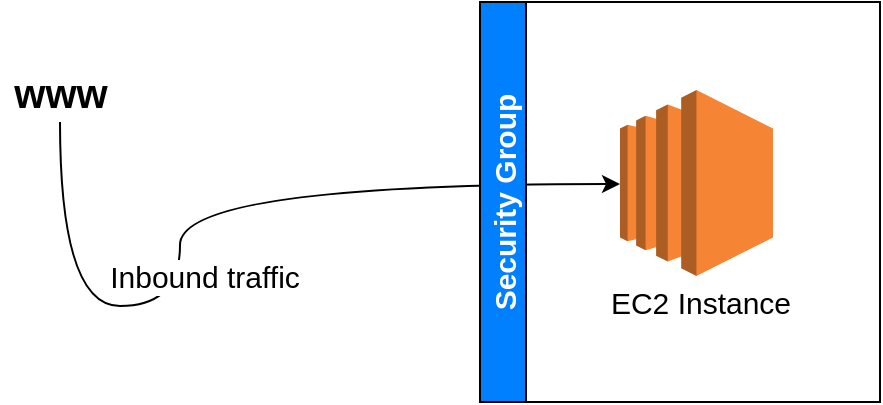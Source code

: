 <mxfile version="16.6.4" type="device" pages="2"><diagram id="9cvdPV-Eg_uW34NrU__C" name="security-group-introduction"><mxGraphModel dx="756" dy="1126" grid="1" gridSize="10" guides="1" tooltips="1" connect="1" arrows="1" fold="1" page="1" pageScale="1" pageWidth="850" pageHeight="1100" math="0" shadow="0"><root><mxCell id="0"/><mxCell id="1" parent="0"/><mxCell id="MTmul5FB97pCPTWm5j6V-7" style="edgeStyle=orthogonalEdgeStyle;rounded=0;orthogonalLoop=1;jettySize=auto;html=1;fontSize=15;curved=1;fontFamily=Helvetica;" parent="1" source="MTmul5FB97pCPTWm5j6V-1" target="MTmul5FB97pCPTWm5j6V-2" edge="1"><mxGeometry relative="1" as="geometry"><Array as="points"><mxPoint x="270" y="352"/><mxPoint x="270" y="291"/></Array></mxGeometry></mxCell><mxCell id="MTmul5FB97pCPTWm5j6V-8" value="Inbound traffic" style="edgeLabel;html=1;align=center;verticalAlign=middle;resizable=0;points=[];fontSize=15;fontFamily=Helvetica;" parent="MTmul5FB97pCPTWm5j6V-7" vertex="1" connectable="0"><mxGeometry x="-0.228" y="-12" relative="1" as="geometry"><mxPoint as="offset"/></mxGeometry></mxCell><mxCell id="MTmul5FB97pCPTWm5j6V-1" value="&lt;b style=&quot;font-size: 20px;&quot;&gt;&lt;font style=&quot;font-size: 20px;&quot;&gt;www&lt;/font&gt;&lt;/b&gt;" style="text;html=1;align=center;verticalAlign=middle;resizable=0;points=[];autosize=1;strokeColor=none;fillColor=none;fontSize=20;fontFamily=Helvetica;" parent="1" vertex="1"><mxGeometry x="180" y="230" width="60" height="30" as="geometry"/></mxCell><mxCell id="MTmul5FB97pCPTWm5j6V-6" value="Security Group" style="swimlane;horizontal=0;fontSize=15;fillColor=#007FFF;fontFamily=Helvetica;fontColor=#FFFFFF;" parent="1" vertex="1"><mxGeometry x="420" y="200" width="200" height="200" as="geometry"/></mxCell><mxCell id="MTmul5FB97pCPTWm5j6V-5" value="" style="group;fontFamily=Helvetica;" parent="MTmul5FB97pCPTWm5j6V-6" vertex="1" connectable="0"><mxGeometry x="55" y="44" width="115" height="116" as="geometry"/></mxCell><mxCell id="MTmul5FB97pCPTWm5j6V-2" value="" style="outlineConnect=0;dashed=0;verticalLabelPosition=bottom;verticalAlign=top;align=center;html=1;shape=mxgraph.aws3.ec2;fillColor=#F58534;gradientColor=none;fontSize=20;fontFamily=Helvetica;" parent="MTmul5FB97pCPTWm5j6V-5" vertex="1"><mxGeometry x="15" width="76.5" height="93" as="geometry"/></mxCell><mxCell id="MTmul5FB97pCPTWm5j6V-3" value="EC2 Instance" style="text;html=1;align=center;verticalAlign=middle;resizable=0;points=[];autosize=1;strokeColor=none;fillColor=none;fontSize=15;fontFamily=Helvetica;" parent="MTmul5FB97pCPTWm5j6V-5" vertex="1"><mxGeometry y="96" width="110" height="20" as="geometry"/></mxCell></root></mxGraphModel></diagram><diagram id="5w3kEgMPeXPqOCH1W6hg" name="security-group-diagram"><mxGraphModel dx="907" dy="512" grid="1" gridSize="10" guides="1" tooltips="1" connect="1" arrows="1" fold="1" page="1" pageScale="1" pageWidth="850" pageHeight="1100" math="0" shadow="0"><root><mxCell id="CqESkmavxeuD4lOKAZAg-0"/><mxCell id="CqESkmavxeuD4lOKAZAg-1" parent="CqESkmavxeuD4lOKAZAg-0"/><mxCell id="SRzS_q2y1Um3H0ZVc7wU-9" value="" style="group;fontFamily=Helvetica;" parent="CqESkmavxeuD4lOKAZAg-1" vertex="1" connectable="0"><mxGeometry x="60" y="140" width="500" height="280" as="geometry"/></mxCell><mxCell id="SRzS_q2y1Um3H0ZVc7wU-8" value="" style="rounded=0;whiteSpace=wrap;html=1;fontFamily=Helvetica;fontSize=15;fillColor=#b0e3e6;strokeColor=#0e8088;" parent="SRzS_q2y1Um3H0ZVc7wU-9" vertex="1"><mxGeometry width="210" height="280" as="geometry"/></mxCell><mxCell id="SRzS_q2y1Um3H0ZVc7wU-7" value="" style="group;fontFamily=Helvetica;" parent="SRzS_q2y1Um3H0ZVc7wU-9" vertex="1" connectable="0"><mxGeometry x="20" y="74.25" width="120" height="131.5" as="geometry"/></mxCell><mxCell id="SRzS_q2y1Um3H0ZVc7wU-4" value="&lt;span style=&quot;&quot;&gt;EC2 Instance&lt;br&gt;IP XX.XX.XX.XX&lt;br&gt;&lt;/span&gt;" style="text;html=1;align=center;verticalAlign=middle;resizable=0;points=[];autosize=1;strokeColor=none;fillColor=none;fontSize=15;fontFamily=Helvetica;fontColor=#000000;" parent="SRzS_q2y1Um3H0ZVc7wU-7" vertex="1"><mxGeometry x="-10" y="91.5" width="130" height="40" as="geometry"/></mxCell><mxCell id="SRzS_q2y1Um3H0ZVc7wU-3" value="" style="outlineConnect=0;dashed=0;verticalLabelPosition=bottom;verticalAlign=top;align=center;html=1;shape=mxgraph.aws3.ec2;fillColor=#F58534;gradientColor=none;fontFamily=Helvetica;fontSize=15;fontColor=#FFFFFF;" parent="SRzS_q2y1Um3H0ZVc7wU-7" vertex="1"><mxGeometry x="20" width="76.5" height="93" as="geometry"/></mxCell><mxCell id="SRzS_q2y1Um3H0ZVc7wU-11" value="&lt;span style=&quot;color: rgb(0, 0, 0); font-size: 15px; font-style: normal; font-weight: 400; letter-spacing: normal; text-align: center; text-indent: 0px; text-transform: none; word-spacing: 0px; display: inline; float: none;&quot;&gt;Security Group 1&lt;/span&gt;&lt;br style=&quot;color: rgb(0, 0, 0); font-size: 15px; font-style: normal; font-weight: 400; letter-spacing: normal; text-align: center; text-indent: 0px; text-transform: none; word-spacing: 0px;&quot;&gt;&lt;span style=&quot;color: rgb(0, 0, 0); font-size: 15px; font-style: normal; font-weight: 400; letter-spacing: normal; text-align: center; text-indent: 0px; text-transform: none; word-spacing: 0px; display: inline; float: none;&quot;&gt;Outbound&lt;/span&gt;&lt;br style=&quot;color: rgb(0, 0, 0); font-size: 15px; font-style: normal; font-weight: 400; letter-spacing: normal; text-align: center; text-indent: 0px; text-transform: none; word-spacing: 0px;&quot;&gt;&lt;span style=&quot;color: rgb(0, 0, 0); font-size: 15px; font-style: normal; font-weight: 400; letter-spacing: normal; text-align: center; text-indent: 0px; text-transform: none; word-spacing: 0px; display: inline; float: none;&quot;&gt;Filter IP/Port with Rules&lt;/span&gt;" style="rounded=0;whiteSpace=wrap;html=1;fontFamily=Helvetica;fontSize=15;fillColor=#fff2cc;strokeColor=#d6b656;" parent="SRzS_q2y1Um3H0ZVc7wU-9" vertex="1"><mxGeometry x="160" y="160" width="340" height="80" as="geometry"/></mxCell><mxCell id="SRzS_q2y1Um3H0ZVc7wU-10" value="Security Group 1&lt;br&gt;Inbound&lt;br&gt;Filter IP/Port with Rules" style="rounded=0;whiteSpace=wrap;html=1;fontFamily=Helvetica;fontSize=15;fillColor=#fff2cc;strokeColor=#d6b656;" parent="SRzS_q2y1Um3H0ZVc7wU-9" vertex="1"><mxGeometry x="160" y="20" width="340" height="80" as="geometry"/></mxCell><mxCell id="RxpXCLAbEso-wfoRmWnv-3" value="" style="group;fontFamily=Helvetica;" vertex="1" connectable="0" parent="CqESkmavxeuD4lOKAZAg-1"><mxGeometry x="730" y="20" width="135" height="147" as="geometry"/></mxCell><mxCell id="RxpXCLAbEso-wfoRmWnv-1" value="" style="sketch=0;pointerEvents=1;shadow=0;dashed=0;html=1;strokeColor=none;labelPosition=center;verticalLabelPosition=bottom;verticalAlign=top;outlineConnect=0;align=center;shape=mxgraph.office.servers.physical_host;fillColor=#2072B8;labelBackgroundColor=none;fontFamily=Helvetica;" vertex="1" parent="RxpXCLAbEso-wfoRmWnv-3"><mxGeometry x="41.12" width="47.77" height="92" as="geometry"/></mxCell><mxCell id="RxpXCLAbEso-wfoRmWnv-2" value="Your Computer &lt;br style=&quot;font-size: 13px;&quot;&gt;IP XX.XX.XX.XX&lt;br style=&quot;font-size: 13px;&quot;&gt;(authorised port 22)" style="text;html=1;align=center;verticalAlign=middle;resizable=0;points=[];autosize=1;strokeColor=none;fillColor=none;fontFamily=Helvetica;fontSize=13;" vertex="1" parent="RxpXCLAbEso-wfoRmWnv-3"><mxGeometry y="92" width="130" height="50" as="geometry"/></mxCell><mxCell id="RxpXCLAbEso-wfoRmWnv-4" style="edgeStyle=orthogonalEdgeStyle;rounded=0;orthogonalLoop=1;jettySize=auto;html=1;entryX=0.524;entryY=0.214;entryDx=0;entryDy=0;entryPerimeter=0;fontFamily=Helvetica;curved=1;strokeWidth=2;strokeColor=#00CC00;" edge="1" parent="CqESkmavxeuD4lOKAZAg-1" target="SRzS_q2y1Um3H0ZVc7wU-8"><mxGeometry relative="1" as="geometry"><mxPoint x="770" y="60" as="sourcePoint"/><Array as="points"><mxPoint x="640" y="60"/><mxPoint x="640" y="190"/><mxPoint x="530" y="190"/><mxPoint x="530" y="230"/><mxPoint x="210" y="230"/><mxPoint x="210" y="200"/></Array></mxGeometry></mxCell><mxCell id="RxpXCLAbEso-wfoRmWnv-5" value="Port 22" style="edgeLabel;html=1;align=center;verticalAlign=middle;resizable=0;points=[];fontFamily=Helvetica;" vertex="1" connectable="0" parent="RxpXCLAbEso-wfoRmWnv-4"><mxGeometry x="-0.615" y="-3" relative="1" as="geometry"><mxPoint x="13" y="7" as="offset"/></mxGeometry></mxCell><mxCell id="RxpXCLAbEso-wfoRmWnv-6" value="" style="group;fontFamily=Helvetica;" vertex="1" connectable="0" parent="CqESkmavxeuD4lOKAZAg-1"><mxGeometry x="710" y="170" width="135" height="142" as="geometry"/></mxCell><mxCell id="RxpXCLAbEso-wfoRmWnv-7" value="" style="sketch=0;pointerEvents=1;shadow=0;dashed=0;html=1;strokeColor=none;labelPosition=center;verticalLabelPosition=bottom;verticalAlign=top;outlineConnect=0;align=center;shape=mxgraph.office.servers.physical_host;fillColor=#2072B8;labelBackgroundColor=none;fontFamily=Helvetica;" vertex="1" parent="RxpXCLAbEso-wfoRmWnv-6"><mxGeometry x="41.12" width="47.77" height="92" as="geometry"/></mxCell><mxCell id="RxpXCLAbEso-wfoRmWnv-8" value="Other Computer &lt;br&gt;(unauthorised port 22)" style="text;html=1;align=center;verticalAlign=middle;resizable=0;points=[];autosize=1;strokeColor=none;fillColor=none;fontFamily=Helvetica;" vertex="1" parent="RxpXCLAbEso-wfoRmWnv-6"><mxGeometry y="102" width="130" height="30" as="geometry"/></mxCell><mxCell id="RxpXCLAbEso-wfoRmWnv-12" style="edgeStyle=none;rounded=0;orthogonalLoop=1;jettySize=auto;html=1;entryX=1.009;entryY=0.663;entryDx=0;entryDy=0;entryPerimeter=0;fontFamily=Helvetica;strokeColor=#FF0000;strokeWidth=2;" edge="1" parent="CqESkmavxeuD4lOKAZAg-1" source="RxpXCLAbEso-wfoRmWnv-7" target="SRzS_q2y1Um3H0ZVc7wU-10"><mxGeometry relative="1" as="geometry"/></mxCell><mxCell id="RxpXCLAbEso-wfoRmWnv-15" style="edgeStyle=orthogonalEdgeStyle;rounded=0;orthogonalLoop=1;jettySize=auto;html=1;entryX=0.619;entryY=0.75;entryDx=0;entryDy=0;entryPerimeter=0;fontFamily=Helvetica;strokeColor=#00CC66;strokeWidth=2;curved=1;endArrow=none;endFill=0;startArrow=classic;startFill=1;" edge="1" parent="CqESkmavxeuD4lOKAZAg-1" target="SRzS_q2y1Um3H0ZVc7wU-8"><mxGeometry relative="1" as="geometry"><mxPoint x="690" y="404" as="sourcePoint"/><Array as="points"><mxPoint x="600" y="404"/><mxPoint x="600" y="330"/><mxPoint x="530" y="330"/><mxPoint x="530" y="370"/><mxPoint x="250" y="370"/><mxPoint x="250" y="350"/></Array></mxGeometry></mxCell><mxCell id="RxpXCLAbEso-wfoRmWnv-16" value="Any Port" style="edgeLabel;html=1;align=center;verticalAlign=middle;resizable=0;points=[];fontFamily=Helvetica;" vertex="1" connectable="0" parent="RxpXCLAbEso-wfoRmWnv-15"><mxGeometry x="-0.672" y="-11" relative="1" as="geometry"><mxPoint as="offset"/></mxGeometry></mxCell><mxCell id="Ge10Dlste0BmzUWCA-6E-0" value="WWW&lt;br style=&quot;font-size: 13px;&quot;&gt;Any IP - Any port" style="text;html=1;align=center;verticalAlign=middle;resizable=0;points=[];autosize=1;strokeColor=none;fillColor=none;fontFamily=Helvetica;fontSize=13;" vertex="1" parent="CqESkmavxeuD4lOKAZAg-1"><mxGeometry x="689" y="385" width="110" height="40" as="geometry"/></mxCell></root></mxGraphModel></diagram></mxfile>